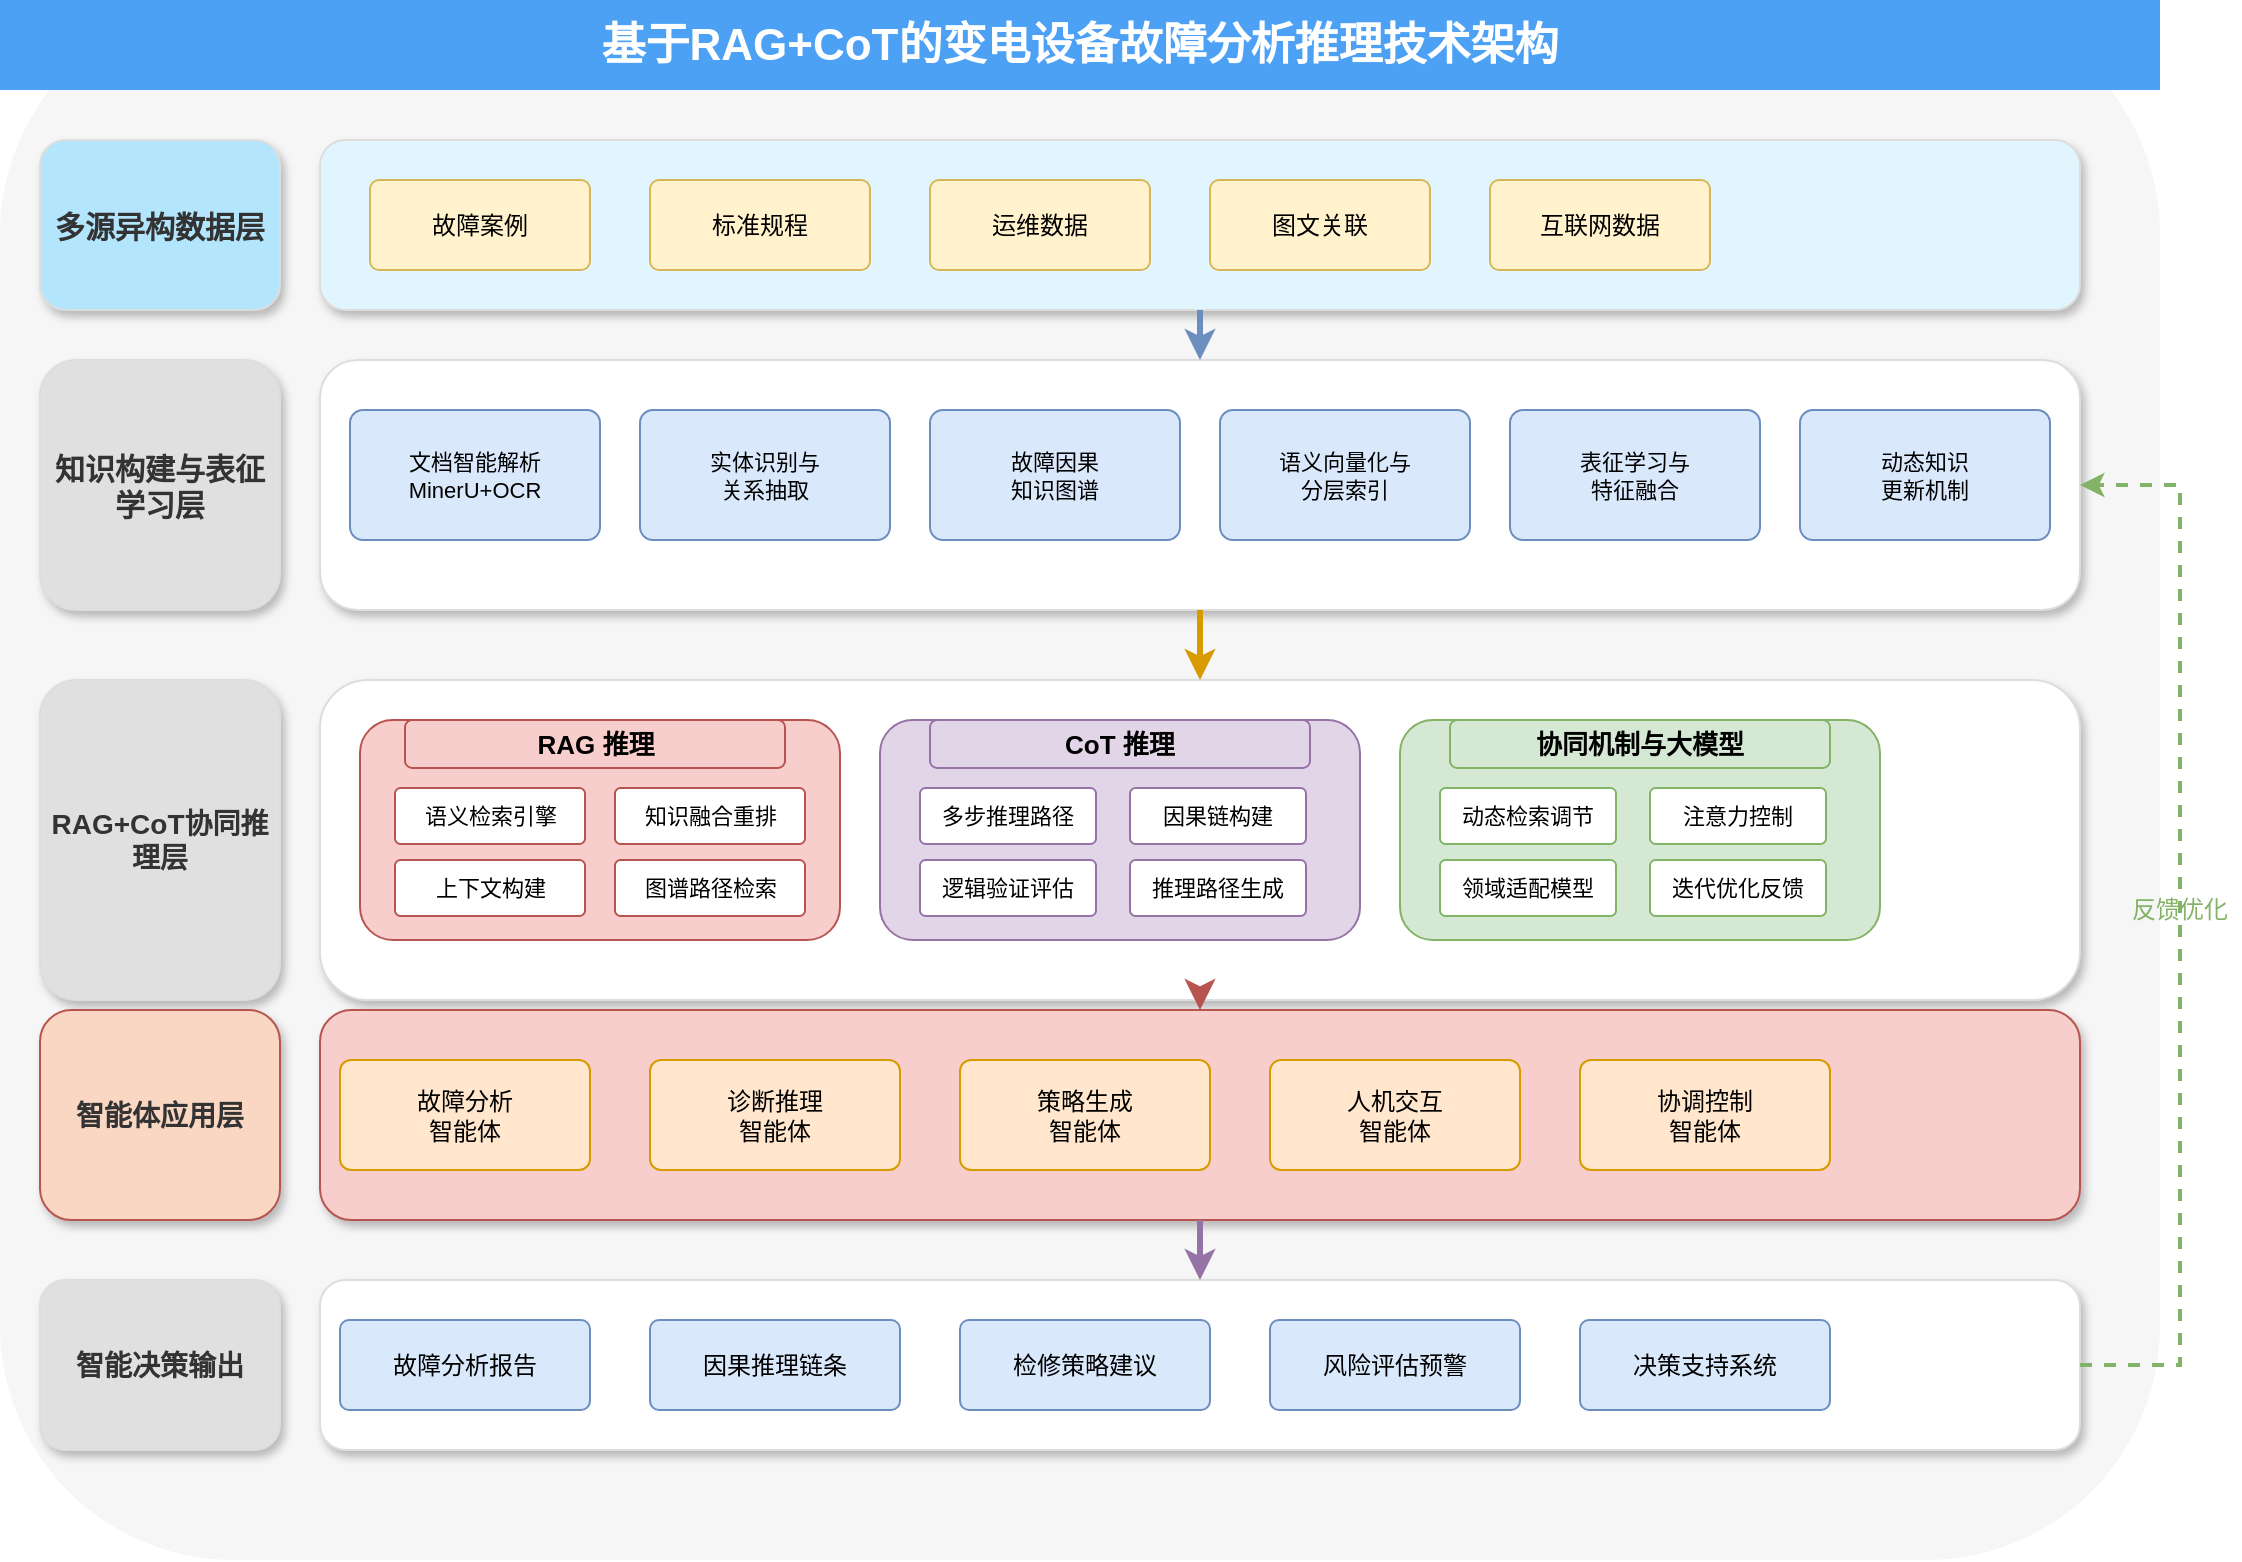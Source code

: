 <mxfile>
    <diagram id="main-architecture" name="主体技术架构">
        <mxGraphModel dx="1525" dy="971" grid="1" gridSize="10" guides="1" tooltips="1" connect="1" arrows="1" fold="1" page="1" pageScale="1" pageWidth="1169" pageHeight="827" math="0" shadow="0">
            <root>
                <mxCell id="0"/>
                <mxCell id="1" parent="0"/>
                <mxCell id="bg-container" value="" style="rounded=1;whiteSpace=wrap;html=1;fillColor=#F6F6F6;strokeColor=none;" parent="1" vertex="1">
                    <mxGeometry x="40" y="40" width="1080" height="780" as="geometry"/>
                </mxCell>
                <mxCell id="header-bar" value="" style="rounded=0;whiteSpace=wrap;html=1;fillColor=#4DA1F5;strokeColor=none;" parent="1" vertex="1">
                    <mxGeometry x="40" y="40" width="1080" height="45" as="geometry"/>
                </mxCell>
                <mxCell id="title" value="基于RAG+CoT的变电设备故障分析推理技术架构" style="text;html=1;strokeColor=none;fillColor=none;align=center;verticalAlign=middle;whiteSpace=wrap;rounded=0;fontSize=22;fontStyle=1;fontColor=#FFFFFF;" parent="1" vertex="1">
                    <mxGeometry x="110" y="40" width="940" height="45" as="geometry"/>
                </mxCell>
                <mxCell id="data-layer" value="" style="rounded=1;whiteSpace=wrap;html=1;fillColor=#E1F5FE;strokeColor=#dddddd;shadow=1;strokeWidth=1;arcSize=15;" parent="1" vertex="1">
                    <mxGeometry x="200" y="110" width="880" height="85" as="geometry"/>
                </mxCell>
                <mxCell id="data-layer-label" value="多源异构数据层" style="rounded=1;whiteSpace=wrap;html=1;fillColor=#B3E5FC;strokeColor=#dddddd;fontSize=15;fontStyle=1;fontColor=#333333;shadow=1;strokeWidth=1;align=center;verticalAlign=middle;arcSize=15;" parent="1" vertex="1">
                    <mxGeometry x="60" y="110" width="120" height="85" as="geometry"/>
                </mxCell>
                <mxCell id="fault-cases" value="故障案例" style="rounded=1;whiteSpace=wrap;html=1;fillColor=#fff2cc;strokeColor=#d6b656;arcSize=10;fontSize=12;" parent="1" vertex="1">
                    <mxGeometry x="225" y="130" width="110" height="45" as="geometry"/>
                </mxCell>
                <mxCell id="standards" value="标准规程" style="rounded=1;whiteSpace=wrap;html=1;fillColor=#fff2cc;strokeColor=#d6b656;arcSize=10;fontSize=12;" parent="1" vertex="1">
                    <mxGeometry x="365" y="130" width="110" height="45" as="geometry"/>
                </mxCell>
                <mxCell id="operation-data" value="运维数据" style="rounded=1;whiteSpace=wrap;html=1;fillColor=#fff2cc;strokeColor=#d6b656;arcSize=10;fontSize=12;" parent="1" vertex="1">
                    <mxGeometry x="505" y="130" width="110" height="45" as="geometry"/>
                </mxCell>
                <mxCell id="images-desc" value="图文关联" style="rounded=1;whiteSpace=wrap;html=1;fillColor=#fff2cc;strokeColor=#d6b656;arcSize=10;fontSize=12;" parent="1" vertex="1">
                    <mxGeometry x="645" y="130" width="110" height="45" as="geometry"/>
                </mxCell>
                <mxCell id="internet-data" value="互联网数据" style="rounded=1;whiteSpace=wrap;html=1;fillColor=#fff2cc;strokeColor=#d6b656;arcSize=10;fontSize=12;" parent="1" vertex="1">
                    <mxGeometry x="785" y="130" width="110" height="45" as="geometry"/>
                </mxCell>
                <mxCell id="knowledge-layer" value="" style="rounded=1;whiteSpace=wrap;html=1;fillColor=#FFFFFF;strokeColor=#dddddd;shadow=1;strokeWidth=1;arcSize=15;" parent="1" vertex="1">
                    <mxGeometry x="200" y="220" width="880" height="125" as="geometry"/>
                </mxCell>
                <mxCell id="knowledge-layer-label" value="知识构建与表征学习层" style="rounded=1;whiteSpace=wrap;html=1;fillColor=#E0E0E0;strokeColor=#dddddd;fontSize=15;fontStyle=1;fontColor=#333333;shadow=1;strokeWidth=1;align=center;verticalAlign=middle;arcSize=15;" parent="1" vertex="1">
                    <mxGeometry x="60" y="220" width="120" height="125" as="geometry"/>
                </mxCell>
                <mxCell id="text-processing" value="文档智能解析&#xa;MinerU+OCR" style="rounded=1;whiteSpace=wrap;html=1;fillColor=#dae8fc;strokeColor=#6c8ebf;arcSize=10;fontSize=11;" parent="1" vertex="1">
                    <mxGeometry x="215" y="245" width="125" height="65" as="geometry"/>
                </mxCell>
                <mxCell id="entity-extraction" value="实体识别与&#xa;关系抽取" style="rounded=1;whiteSpace=wrap;html=1;fillColor=#dae8fc;strokeColor=#6c8ebf;arcSize=10;fontSize=11;" parent="1" vertex="1">
                    <mxGeometry x="360" y="245" width="125" height="65" as="geometry"/>
                </mxCell>
                <mxCell id="knowledge-graph" value="故障因果&#xa;知识图谱" style="rounded=1;whiteSpace=wrap;html=1;fillColor=#dae8fc;strokeColor=#6c8ebf;arcSize=10;fontSize=11;" parent="1" vertex="1">
                    <mxGeometry x="505" y="245" width="125" height="65" as="geometry"/>
                </mxCell>
                <mxCell id="vector-embedding" value="语义向量化与&#xa;分层索引" style="rounded=1;whiteSpace=wrap;html=1;fillColor=#dae8fc;strokeColor=#6c8ebf;arcSize=10;fontSize=11;" parent="1" vertex="1">
                    <mxGeometry x="650" y="245" width="125" height="65" as="geometry"/>
                </mxCell>
                <mxCell id="representation" value="表征学习与&#xa;特征融合" style="rounded=1;whiteSpace=wrap;html=1;fillColor=#dae8fc;strokeColor=#6c8ebf;arcSize=10;fontSize=11;" parent="1" vertex="1">
                    <mxGeometry x="795" y="245" width="125" height="65" as="geometry"/>
                </mxCell>
                <mxCell id="dynamic-update" value="动态知识&#xa;更新机制" style="rounded=1;whiteSpace=wrap;html=1;fillColor=#dae8fc;strokeColor=#6c8ebf;arcSize=10;fontSize=11;" parent="1" vertex="1">
                    <mxGeometry x="940" y="245" width="125" height="65" as="geometry"/>
                </mxCell>
                <mxCell id="reasoning-layer" value="" style="rounded=1;whiteSpace=wrap;html=1;fillColor=#FFFFFF;strokeColor=#dddddd;shadow=1;strokeWidth=1;arcSize=15;" parent="1" vertex="1">
                    <mxGeometry x="200" y="380" width="880" height="160" as="geometry"/>
                </mxCell>
                <mxCell id="reasoning-layer-label" value="RAG+CoT协同推理层" style="rounded=1;whiteSpace=wrap;html=1;fillColor=#E0E0E0;strokeColor=#dddddd;fontSize=14;fontStyle=1;fontColor=#333333;shadow=1;strokeWidth=1;align=center;verticalAlign=middle;arcSize=15;" parent="1" vertex="1">
                    <mxGeometry x="60" y="380" width="120" height="160" as="geometry"/>
                </mxCell>
                <mxCell id="rag-module" value="" style="rounded=1;whiteSpace=wrap;html=1;fillColor=#f8cecc;strokeColor=#b85450;fontSize=12;fontStyle=1;arcSize=15;" parent="1" vertex="1">
                    <mxGeometry x="220" y="400" width="240" height="110" as="geometry"/>
                </mxCell>
                <mxCell id="rag-header" value="RAG 推理" style="rounded=1;whiteSpace=wrap;html=1;fillColor=#f8cecc;strokeColor=#b85450;fontSize=13;fontStyle=1;arcSize=15;" parent="1" vertex="1">
                    <mxGeometry x="242.5" y="400" width="190" height="24" as="geometry"/>
                </mxCell>
                <mxCell id="semantic-search" value="语义检索引擎" style="rounded=1;whiteSpace=wrap;html=1;fillColor=#ffffff;strokeColor=#b85450;arcSize=10;fontSize=11;" parent="1" vertex="1">
                    <mxGeometry x="237.5" y="434" width="95" height="28" as="geometry"/>
                </mxCell>
                <mxCell id="knowledge-fusion" value="知识融合重排" style="rounded=1;whiteSpace=wrap;html=1;fillColor=#ffffff;strokeColor=#b85450;arcSize=10;fontSize=11;" parent="1" vertex="1">
                    <mxGeometry x="347.5" y="434" width="95" height="28" as="geometry"/>
                </mxCell>
                <mxCell id="context-build" value="上下文构建" style="rounded=1;whiteSpace=wrap;html=1;fillColor=#ffffff;strokeColor=#b85450;arcSize=10;fontSize=11;" parent="1" vertex="1">
                    <mxGeometry x="237.5" y="470" width="95" height="28" as="geometry"/>
                </mxCell>
                <mxCell id="graph-retrieval-new" value="图谱路径检索" style="rounded=1;whiteSpace=wrap;html=1;fillColor=#ffffff;strokeColor=#b85450;arcSize=10;fontSize=11;" parent="1" vertex="1">
                    <mxGeometry x="347.5" y="470" width="95" height="28" as="geometry"/>
                </mxCell>
                <mxCell id="cot-module" value="" style="rounded=1;whiteSpace=wrap;html=1;fillColor=#e1d5e7;strokeColor=#9673a6;fontSize=12;fontStyle=1;arcSize=15;" parent="1" vertex="1">
                    <mxGeometry x="480" y="400" width="240" height="110" as="geometry"/>
                </mxCell>
                <mxCell id="cot-header" value="CoT 推理" style="rounded=1;whiteSpace=wrap;html=1;fillColor=#e1d5e7;strokeColor=#9673a6;fontSize=13;fontStyle=1;arcSize=15;" parent="1" vertex="1">
                    <mxGeometry x="505" y="400" width="190" height="24" as="geometry"/>
                </mxCell>
                <mxCell id="multi-step" value="多步推理路径" style="rounded=1;whiteSpace=wrap;html=1;fillColor=#ffffff;strokeColor=#9673a6;arcSize=10;fontSize=11;" parent="1" vertex="1">
                    <mxGeometry x="500" y="434" width="88" height="28" as="geometry"/>
                </mxCell>
                <mxCell id="causal-chain" value="因果链构建" style="rounded=1;whiteSpace=wrap;html=1;fillColor=#ffffff;strokeColor=#9673a6;arcSize=10;fontSize=11;" parent="1" vertex="1">
                    <mxGeometry x="605" y="434" width="88" height="28" as="geometry"/>
                </mxCell>
                <mxCell id="logical-verify" value="逻辑验证评估" style="rounded=1;whiteSpace=wrap;html=1;fillColor=#ffffff;strokeColor=#9673a6;arcSize=10;fontSize=11;" parent="1" vertex="1">
                    <mxGeometry x="500" y="470" width="88" height="28" as="geometry"/>
                </mxCell>
                <mxCell id="path-reasoning" value="推理路径生成" style="rounded=1;whiteSpace=wrap;html=1;fillColor=#ffffff;strokeColor=#9673a6;arcSize=10;fontSize=11;" parent="1" vertex="1">
                    <mxGeometry x="605" y="470" width="88" height="28" as="geometry"/>
                </mxCell>
                <mxCell id="collaboration" value="" style="rounded=1;whiteSpace=wrap;html=1;fillColor=#d5e8d4;strokeColor=#82b366;fontSize=12;fontStyle=1;arcSize=15;" parent="1" vertex="1">
                    <mxGeometry x="740" y="400" width="240" height="110" as="geometry"/>
                </mxCell>
                <mxCell id="cotllm-header" value="协同机制与大模型" style="rounded=1;whiteSpace=wrap;html=1;fillColor=#d5e8d4;strokeColor=#82b366;fontSize=13;fontStyle=1;arcSize=15;" parent="1" vertex="1">
                    <mxGeometry x="765" y="400" width="190" height="24" as="geometry"/>
                </mxCell>
                <mxCell id="dynamic-retrieval" value="动态检索调节" style="rounded=1;whiteSpace=wrap;html=1;fillColor=#ffffff;strokeColor=#82b366;arcSize=10;fontSize=11;" parent="1" vertex="1">
                    <mxGeometry x="760" y="434" width="88" height="28" as="geometry"/>
                </mxCell>
                <mxCell id="attention-control" value="注意力控制" style="rounded=1;whiteSpace=wrap;html=1;fillColor=#ffffff;strokeColor=#82b366;arcSize=10;fontSize=11;" parent="1" vertex="1">
                    <mxGeometry x="865" y="434" width="88" height="28" as="geometry"/>
                </mxCell>
                <mxCell id="domain-llm" value="领域适配模型" style="rounded=1;whiteSpace=wrap;html=1;fillColor=#ffffff;strokeColor=#82b366;arcSize=10;fontSize=11;" parent="1" vertex="1">
                    <mxGeometry x="760" y="470" width="88" height="28" as="geometry"/>
                </mxCell>
                <mxCell id="iteration-optimize" value="迭代优化反馈" style="rounded=1;whiteSpace=wrap;html=1;fillColor=#ffffff;strokeColor=#82b366;arcSize=10;fontSize=11;" parent="1" vertex="1">
                    <mxGeometry x="865" y="470" width="88" height="28" as="geometry"/>
                </mxCell>
                <mxCell id="application-layer" value="" style="rounded=1;whiteSpace=wrap;html=1;fillColor=#f8cecc;strokeColor=#b85450;shadow=1;strokeWidth=1;arcSize=15;" parent="1" vertex="1">
                    <mxGeometry x="200" y="545" width="880" height="105" as="geometry"/>
                </mxCell>
                <mxCell id="application-layer-label" value="智能体应用层" style="rounded=1;whiteSpace=wrap;html=1;fillColor=#FAD7C3;strokeColor=#b85450;fontSize=14;fontStyle=1;fontColor=#333333;shadow=1;strokeWidth=1;align=center;verticalAlign=middle;arcSize=15;" parent="1" vertex="1">
                    <mxGeometry x="60" y="545" width="120" height="105" as="geometry"/>
                </mxCell>
                <mxCell id="fault-agent" value="故障分析&#xa;智能体" style="rounded=1;whiteSpace=wrap;html=1;fillColor=#ffe6cc;strokeColor=#d79b00;arcSize=10;fontSize=12;" parent="1" vertex="1">
                    <mxGeometry x="210" y="570" width="125" height="55" as="geometry"/>
                </mxCell>
                <mxCell id="diagnosis-agent" value="诊断推理&#xa;智能体" style="rounded=1;whiteSpace=wrap;html=1;fillColor=#ffe6cc;strokeColor=#d79b00;arcSize=10;fontSize=12;" parent="1" vertex="1">
                    <mxGeometry x="365" y="570" width="125" height="55" as="geometry"/>
                </mxCell>
                <mxCell id="strategy-agent" value="策略生成&#xa;智能体" style="rounded=1;whiteSpace=wrap;html=1;fillColor=#ffe6cc;strokeColor=#d79b00;arcSize=10;fontSize=12;" parent="1" vertex="1">
                    <mxGeometry x="520" y="570" width="125" height="55" as="geometry"/>
                </mxCell>
                <mxCell id="interaction-agent" value="人机交互&#xa;智能体" style="rounded=1;whiteSpace=wrap;html=1;fillColor=#ffe6cc;strokeColor=#d79b00;arcSize=10;fontSize=12;" parent="1" vertex="1">
                    <mxGeometry x="675" y="570" width="125" height="55" as="geometry"/>
                </mxCell>
                <mxCell id="coordination-agent" value="协调控制&#xa;智能体" style="rounded=1;whiteSpace=wrap;html=1;fillColor=#ffe6cc;strokeColor=#d79b00;arcSize=10;fontSize=12;" parent="1" vertex="1">
                    <mxGeometry x="830" y="570" width="125" height="55" as="geometry"/>
                </mxCell>
                <mxCell id="output-layer" value="" style="rounded=1;whiteSpace=wrap;html=1;fillColor=#FFFFFF;strokeColor=#dddddd;shadow=1;strokeWidth=1;arcSize=15;" parent="1" vertex="1">
                    <mxGeometry x="200" y="680" width="880" height="85" as="geometry"/>
                </mxCell>
                <mxCell id="output-layer-label" value="智能决策输出" style="rounded=1;whiteSpace=wrap;html=1;fillColor=#E0E0E0;strokeColor=#dddddd;fontSize=14;fontStyle=1;fontColor=#333333;shadow=1;strokeWidth=1;align=center;verticalAlign=middle;arcSize=15;" parent="1" vertex="1">
                    <mxGeometry x="60" y="680" width="120" height="85" as="geometry"/>
                </mxCell>
                <mxCell id="fault-analysis" value="故障分析报告" style="rounded=1;whiteSpace=wrap;html=1;fillColor=#dae8fc;strokeColor=#6c8ebf;arcSize=10;fontSize=12;" parent="1" vertex="1">
                    <mxGeometry x="210" y="700" width="125" height="45" as="geometry"/>
                </mxCell>
                <mxCell id="causal-reasoning" value="因果推理链条" style="rounded=1;whiteSpace=wrap;html=1;fillColor=#dae8fc;strokeColor=#6c8ebf;arcSize=10;fontSize=12;" parent="1" vertex="1">
                    <mxGeometry x="365" y="700" width="125" height="45" as="geometry"/>
                </mxCell>
                <mxCell id="repair-strategy" value="检修策略建议" style="rounded=1;whiteSpace=wrap;html=1;fillColor=#dae8fc;strokeColor=#6c8ebf;arcSize=10;fontSize=12;" parent="1" vertex="1">
                    <mxGeometry x="520" y="700" width="125" height="45" as="geometry"/>
                </mxCell>
                <mxCell id="risk-assessment" value="风险评估预警" style="rounded=1;whiteSpace=wrap;html=1;fillColor=#dae8fc;strokeColor=#6c8ebf;arcSize=10;fontSize=12;" parent="1" vertex="1">
                    <mxGeometry x="675" y="700" width="125" height="45" as="geometry"/>
                </mxCell>
                <mxCell id="decision-support" value="决策支持系统" style="rounded=1;whiteSpace=wrap;html=1;fillColor=#dae8fc;strokeColor=#6c8ebf;arcSize=10;fontSize=12;" parent="1" vertex="1">
                    <mxGeometry x="830" y="700" width="125" height="45" as="geometry"/>
                </mxCell>
                <mxCell id="flow1" style="edgeStyle=orthogonalEdgeStyle;rounded=0;orthogonalLoop=1;jettySize=auto;html=1;exitX=0.5;exitY=1;entryX=0.5;entryY=0;strokeWidth=3;strokeColor=#6c8ebf;" parent="1" source="data-layer" target="knowledge-layer" edge="1">
                    <mxGeometry relative="1" as="geometry"/>
                </mxCell>
                <mxCell id="flow2" style="edgeStyle=orthogonalEdgeStyle;rounded=0;orthogonalLoop=1;jettySize=auto;html=1;exitX=0.5;exitY=1;entryX=0.5;entryY=0;strokeWidth=3;strokeColor=#d79b00;" parent="1" source="knowledge-layer" target="reasoning-layer" edge="1">
                    <mxGeometry relative="1" as="geometry"/>
                </mxCell>
                <mxCell id="flow3" style="edgeStyle=orthogonalEdgeStyle;rounded=0;orthogonalLoop=1;jettySize=auto;html=1;exitX=0.5;exitY=1;entryX=0.5;entryY=0;strokeWidth=3;strokeColor=#b85450;" parent="1" source="reasoning-layer" target="application-layer" edge="1">
                    <mxGeometry relative="1" as="geometry"/>
                </mxCell>
                <mxCell id="flow4" style="edgeStyle=orthogonalEdgeStyle;rounded=0;orthogonalLoop=1;jettySize=auto;html=1;exitX=0.5;exitY=1;entryX=0.5;entryY=0;strokeWidth=3;strokeColor=#9673a6;" parent="1" source="application-layer" target="output-layer" edge="1">
                    <mxGeometry relative="1" as="geometry"/>
                </mxCell>
                <mxCell id="feedback" style="edgeStyle=orthogonalEdgeStyle;rounded=0;orthogonalLoop=1;jettySize=auto;html=1;exitX=1;exitY=0.5;entryX=1;entryY=0.5;strokeWidth=2;strokeColor=#82b366;dashed=1;" parent="1" source="output-layer" target="knowledge-layer" edge="1">
                    <mxGeometry relative="1" as="geometry">
                        <Array as="points">
                            <mxPoint x="1080" y="722"/>
                            <mxPoint x="1130" y="722"/>
                            <mxPoint x="1130" y="282"/>
                        </Array>
                    </mxGeometry>
                </mxCell>
                <mxCell id="feedback-label" value="反馈优化" style="text;html=1;strokeColor=none;fillColor=none;align=center;verticalAlign=middle;whiteSpace=wrap;rounded=0;fontSize=12;fontColor=#82b366;" parent="1" vertex="1">
                    <mxGeometry x="1100" y="485" width="60" height="20" as="geometry"/>
                </mxCell>
            </root>
        </mxGraphModel>
    </diagram>
</mxfile>